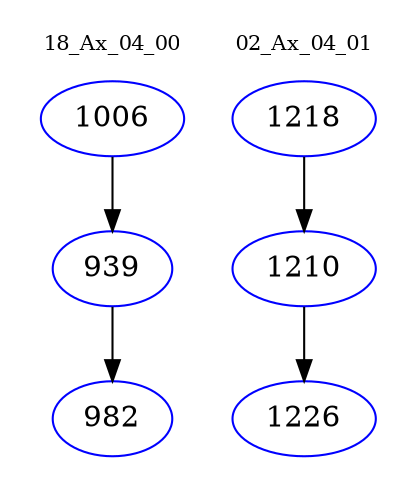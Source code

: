 digraph{
subgraph cluster_0 {
color = white
label = "18_Ax_04_00";
fontsize=10;
T0_1006 [label="1006", color="blue"]
T0_1006 -> T0_939 [color="black"]
T0_939 [label="939", color="blue"]
T0_939 -> T0_982 [color="black"]
T0_982 [label="982", color="blue"]
}
subgraph cluster_1 {
color = white
label = "02_Ax_04_01";
fontsize=10;
T1_1218 [label="1218", color="blue"]
T1_1218 -> T1_1210 [color="black"]
T1_1210 [label="1210", color="blue"]
T1_1210 -> T1_1226 [color="black"]
T1_1226 [label="1226", color="blue"]
}
}
